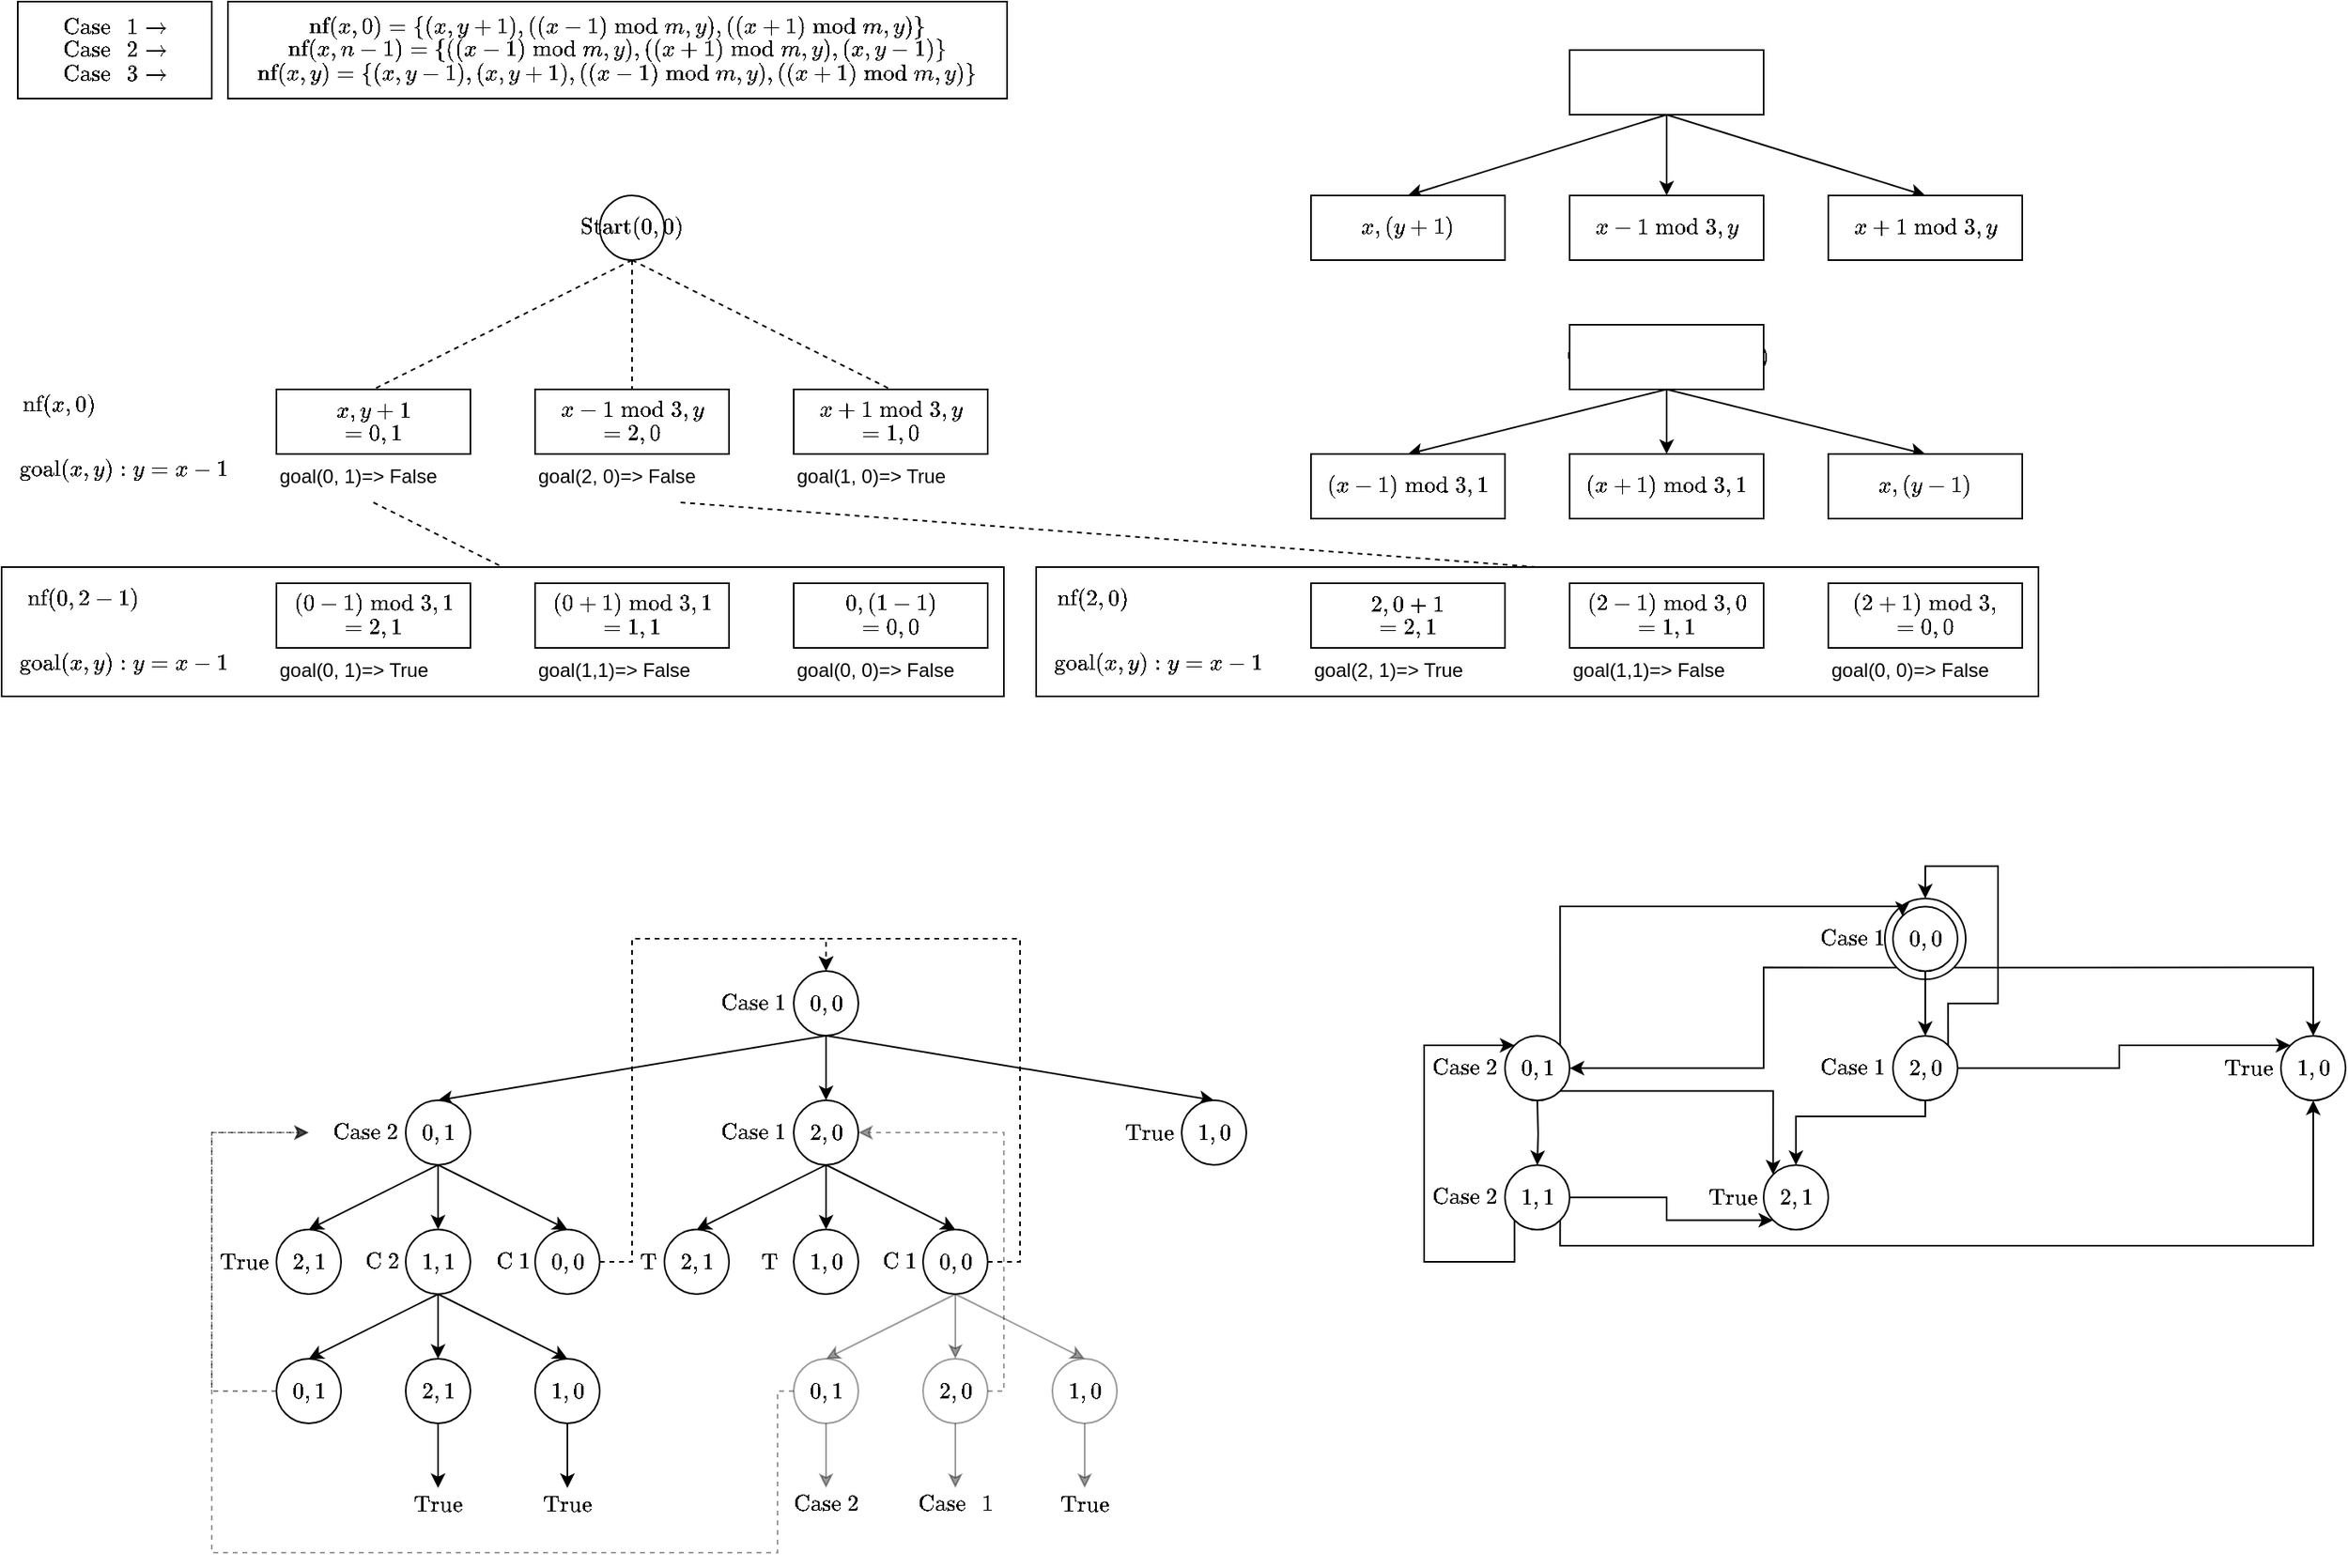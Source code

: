 <mxfile version="12.5.1" type="github"><diagram id="juW5Irxv65KGVfhIOFmc" name="Page-1"><mxGraphModel dx="1422" dy="757" grid="1" gridSize="10" guides="1" tooltips="1" connect="1" arrows="1" fold="1" page="1" pageScale="1" pageWidth="827" pageHeight="1169" math="1" shadow="0"><root><mxCell id="0"/><mxCell id="1" parent="0"/><mxCell id="HKtep2ea5wczlAF2vrhb-152" value="" style="rounded=0;whiteSpace=wrap;html=1;" parent="1" vertex="1"><mxGeometry x="670" y="350" width="620" height="80" as="geometry"/></mxCell><mxCell id="HKtep2ea5wczlAF2vrhb-151" value="" style="rounded=0;whiteSpace=wrap;html=1;" parent="1" vertex="1"><mxGeometry x="30" y="350" width="620" height="80" as="geometry"/></mxCell><mxCell id="a6xsnaoRfgEYJW0Wsd5P-3" style="edgeStyle=orthogonalEdgeStyle;rounded=0;orthogonalLoop=1;jettySize=auto;html=1;exitX=1;exitY=1;exitDx=0;exitDy=0;entryX=0.5;entryY=0;entryDx=0;entryDy=0;" edge="1" parent="1" source="4q0FuRB5-ll7Vcc43Pnx-68" target="4q0FuRB5-ll7Vcc43Pnx-18"><mxGeometry relative="1" as="geometry"/></mxCell><mxCell id="a6xsnaoRfgEYJW0Wsd5P-5" style="edgeStyle=orthogonalEdgeStyle;rounded=0;orthogonalLoop=1;jettySize=auto;html=1;exitX=0;exitY=1;exitDx=0;exitDy=0;entryX=1;entryY=0.5;entryDx=0;entryDy=0;" edge="1" parent="1" source="4q0FuRB5-ll7Vcc43Pnx-68" target="4q0FuRB5-ll7Vcc43Pnx-13"><mxGeometry relative="1" as="geometry"><Array as="points"><mxPoint x="1120" y="598"/><mxPoint x="1120" y="660"/></Array></mxGeometry></mxCell><mxCell id="4q0FuRB5-ll7Vcc43Pnx-68" value="" style="ellipse;whiteSpace=wrap;html=1;aspect=fixed;" parent="1" vertex="1"><mxGeometry x="1195" y="555.14" width="50" height="50" as="geometry"/></mxCell><mxCell id="HKtep2ea5wczlAF2vrhb-148" style="rounded=0;orthogonalLoop=1;jettySize=auto;html=1;exitX=0.5;exitY=1;exitDx=0;exitDy=0;entryX=0.5;entryY=0;entryDx=0;entryDy=0;dashed=1;endArrow=none;endFill=0;" parent="1" source="HKtep2ea5wczlAF2vrhb-2" target="HKtep2ea5wczlAF2vrhb-6" edge="1"><mxGeometry relative="1" as="geometry"/></mxCell><mxCell id="HKtep2ea5wczlAF2vrhb-149" style="rounded=0;orthogonalLoop=1;jettySize=auto;html=1;exitX=0.5;exitY=1;exitDx=0;exitDy=0;entryX=0.5;entryY=0;entryDx=0;entryDy=0;dashed=1;endArrow=none;endFill=0;" parent="1" source="HKtep2ea5wczlAF2vrhb-2" target="HKtep2ea5wczlAF2vrhb-43" edge="1"><mxGeometry relative="1" as="geometry"/></mxCell><mxCell id="HKtep2ea5wczlAF2vrhb-150" style="rounded=0;orthogonalLoop=1;jettySize=auto;html=1;exitX=0.5;exitY=1;exitDx=0;exitDy=0;dashed=1;endArrow=none;endFill=0;" parent="1" source="HKtep2ea5wczlAF2vrhb-2" target="HKtep2ea5wczlAF2vrhb-7" edge="1"><mxGeometry relative="1" as="geometry"/></mxCell><mxCell id="HKtep2ea5wczlAF2vrhb-2" value="`&quot;Start&quot;(0,0)`" style="ellipse;whiteSpace=wrap;html=1;aspect=fixed;" parent="1" vertex="1"><mxGeometry x="400" y="120" width="40" height="40" as="geometry"/></mxCell><mxCell id="HKtep2ea5wczlAF2vrhb-6" value="`x,y+1`&lt;br&gt;`=0,1`" style="rounded=0;whiteSpace=wrap;html=1;" parent="1" vertex="1"><mxGeometry x="200" y="240" width="120" height="40" as="geometry"/></mxCell><mxCell id="HKtep2ea5wczlAF2vrhb-7" value="&lt;span style=&quot;white-space: normal&quot;&gt;`x-1 mod 3,y`&lt;br&gt;&lt;/span&gt;`=2,0`&lt;span style=&quot;white-space: normal&quot;&gt;&lt;br&gt;&lt;/span&gt;" style="rounded=0;whiteSpace=wrap;html=1;" parent="1" vertex="1"><mxGeometry x="360" y="240" width="120" height="40" as="geometry"/></mxCell><mxCell id="HKtep2ea5wczlAF2vrhb-8" value="`(2+1) mod 3,`&lt;br&gt;`=0,0`" style="rounded=0;whiteSpace=wrap;html=1;" parent="1" vertex="1"><mxGeometry x="1160" y="360" width="120" height="40" as="geometry"/></mxCell><mxCell id="HKtep2ea5wczlAF2vrhb-9" value="`&quot;goal&quot;(x,y):y=x-1`" style="text;html=1;align=center;verticalAlign=middle;resizable=0;points=[];autosize=1;" parent="1" vertex="1"><mxGeometry x="50" y="280" width="110" height="20" as="geometry"/></mxCell><mxCell id="HKtep2ea5wczlAF2vrhb-11" value="goal(0, 0)=&amp;gt; False" style="text;html=1;" parent="1" vertex="1"><mxGeometry x="1160" y="400" width="160" height="20" as="geometry"/></mxCell><mxCell id="HKtep2ea5wczlAF2vrhb-154" style="edgeStyle=none;rounded=0;orthogonalLoop=1;jettySize=auto;html=1;exitX=0.5;exitY=1;exitDx=0;exitDy=0;entryX=0.5;entryY=0;entryDx=0;entryDy=0;dashed=1;endArrow=none;endFill=0;" parent="1" source="HKtep2ea5wczlAF2vrhb-12" target="HKtep2ea5wczlAF2vrhb-152" edge="1"><mxGeometry relative="1" as="geometry"/></mxCell><mxCell id="HKtep2ea5wczlAF2vrhb-12" value="goal(2, 0)=&amp;gt; False" style="text;html=1;" parent="1" vertex="1"><mxGeometry x="360" y="280" width="180" height="30" as="geometry"/></mxCell><mxCell id="HKtep2ea5wczlAF2vrhb-153" style="edgeStyle=none;rounded=0;orthogonalLoop=1;jettySize=auto;html=1;exitX=0.5;exitY=1;exitDx=0;exitDy=0;entryX=0.5;entryY=0;entryDx=0;entryDy=0;dashed=1;endArrow=none;endFill=0;" parent="1" source="HKtep2ea5wczlAF2vrhb-13" target="HKtep2ea5wczlAF2vrhb-151" edge="1"><mxGeometry relative="1" as="geometry"/></mxCell><mxCell id="HKtep2ea5wczlAF2vrhb-13" value="goal(0, 1)=&amp;gt; False" style="text;html=1;" parent="1" vertex="1"><mxGeometry x="200" y="280" width="120" height="30" as="geometry"/></mxCell><mxCell id="HKtep2ea5wczlAF2vrhb-14" value="&lt;div&gt;`&quot;nf&quot; (x,0) = {(x, y+1), ((x-1) mod m, y), ((x+1) mod m, y)}`&lt;/div&gt;&lt;div&gt;`&quot;nf&quot; (x,n-1) = {((x-1) mod m, y), ((x+1) mod m, y), (x, y-1)}`&lt;/div&gt;&lt;div&gt;`&quot;nf&quot; (x,y) = {(x, y-1), (x, y+1), ((x-1) mod m, y), ((x+1) mod m, y)}`&lt;/div&gt;" style="rounded=0;whiteSpace=wrap;html=1;" parent="1" vertex="1"><mxGeometry x="170" width="482" height="60" as="geometry"/></mxCell><mxCell id="HKtep2ea5wczlAF2vrhb-15" value="`&quot;nf&quot;(x,0)`" style="text;html=1;align=center;verticalAlign=middle;resizable=0;points=[];autosize=1;" parent="1" vertex="1"><mxGeometry x="30" y="240" width="70" height="20" as="geometry"/></mxCell><mxCell id="HKtep2ea5wczlAF2vrhb-16" value="&lt;div style=&quot;text-align: left&quot;&gt;&lt;/div&gt;" style="text;html=1;align=center;verticalAlign=middle;resizable=0;points=[];autosize=1;" parent="1" vertex="1"><mxGeometry x="70" y="365" width="20" height="10" as="geometry"/></mxCell><mxCell id="HKtep2ea5wczlAF2vrhb-17" value="&lt;div style=&quot;text-align: left&quot;&gt;&lt;/div&gt;&lt;span style=&quot;background-color: rgb(255 , 255 , 255)&quot;&gt;&lt;br&gt;&lt;/span&gt;" style="text;html=1;align=center;verticalAlign=middle;resizable=0;points=[];autosize=1;" parent="1" vertex="1"><mxGeometry x="75" y="370" width="20" height="20" as="geometry"/></mxCell><mxCell id="HKtep2ea5wczlAF2vrhb-19" value="&lt;div style=&quot;white-space: nowrap ; text-align: left&quot;&gt;&lt;/div&gt;&lt;div style=&quot;white-space: nowrap ; text-align: left&quot;&gt;&lt;span style=&quot;background-color: rgb(255 , 255 , 255)&quot;&gt;`&quot;nf&quot;(0,2-1)`&lt;/span&gt;&lt;/div&gt;" style="text;html=1;strokeColor=none;fillColor=none;align=center;verticalAlign=middle;whiteSpace=wrap;rounded=0;" parent="1" vertex="1"><mxGeometry x="40" y="360" width="80" height="20" as="geometry"/></mxCell><mxCell id="HKtep2ea5wczlAF2vrhb-20" value="`(0-1) mod 3, 1`&lt;br&gt;`=2,1`" style="rounded=0;whiteSpace=wrap;html=1;" parent="1" vertex="1"><mxGeometry x="200" y="360" width="120" height="40" as="geometry"/></mxCell><mxCell id="HKtep2ea5wczlAF2vrhb-21" value="`(0+1) mod 3, 1`&lt;br&gt;`=1,1`&lt;span style=&quot;white-space: normal&quot;&gt;&lt;br&gt;&lt;/span&gt;" style="rounded=0;whiteSpace=wrap;html=1;" parent="1" vertex="1"><mxGeometry x="360" y="360" width="120" height="40" as="geometry"/></mxCell><mxCell id="HKtep2ea5wczlAF2vrhb-22" value="`0, (1-1)`&lt;br&gt;`=0,0`" style="rounded=0;whiteSpace=wrap;html=1;" parent="1" vertex="1"><mxGeometry x="520" y="360" width="120" height="40" as="geometry"/></mxCell><mxCell id="HKtep2ea5wczlAF2vrhb-23" value="`&quot;goal&quot;(x,y):y=x-1`" style="text;html=1;align=center;verticalAlign=middle;resizable=0;points=[];autosize=1;" parent="1" vertex="1"><mxGeometry x="50" y="400" width="110" height="20" as="geometry"/></mxCell><mxCell id="HKtep2ea5wczlAF2vrhb-24" value="goal(0, 0)=&amp;gt; False" style="text;html=1;" parent="1" vertex="1"><mxGeometry x="520" y="400" width="160" height="20" as="geometry"/></mxCell><mxCell id="HKtep2ea5wczlAF2vrhb-25" value="goal(1,1)=&amp;gt; False" style="text;html=1;" parent="1" vertex="1"><mxGeometry x="360" y="400" width="180" height="30" as="geometry"/></mxCell><mxCell id="HKtep2ea5wczlAF2vrhb-26" value="goal(0, 1)=&amp;gt; True" style="text;html=1;" parent="1" vertex="1"><mxGeometry x="200" y="400" width="120" height="30" as="geometry"/></mxCell><mxCell id="HKtep2ea5wczlAF2vrhb-31" value="&lt;div style=&quot;text-align: left&quot;&gt;&lt;/div&gt;" style="text;html=1;align=center;verticalAlign=middle;resizable=0;points=[];autosize=1;" parent="1" vertex="1"><mxGeometry x="710" y="365" width="20" height="10" as="geometry"/></mxCell><mxCell id="HKtep2ea5wczlAF2vrhb-32" value="&lt;div style=&quot;text-align: left&quot;&gt;&lt;/div&gt;&lt;span style=&quot;background-color: rgb(255 , 255 , 255)&quot;&gt;&lt;br&gt;&lt;/span&gt;" style="text;html=1;align=center;verticalAlign=middle;resizable=0;points=[];autosize=1;" parent="1" vertex="1"><mxGeometry x="715" y="370" width="20" height="20" as="geometry"/></mxCell><mxCell id="HKtep2ea5wczlAF2vrhb-33" value="&lt;div style=&quot;white-space: nowrap ; text-align: left&quot;&gt;&lt;/div&gt;&lt;div style=&quot;white-space: nowrap ; text-align: left&quot;&gt;&lt;span style=&quot;background-color: rgb(255 , 255 , 255)&quot;&gt;`&quot;nf&quot;(2,0)`&lt;/span&gt;&lt;/div&gt;" style="text;html=1;strokeColor=none;fillColor=none;align=center;verticalAlign=middle;whiteSpace=wrap;rounded=0;" parent="1" vertex="1"><mxGeometry x="680" y="360" width="50" height="20" as="geometry"/></mxCell><mxCell id="HKtep2ea5wczlAF2vrhb-35" value="`(2-1) mod 3, 0`&lt;br&gt;`=1,1`&lt;span style=&quot;white-space: normal&quot;&gt;&lt;br&gt;&lt;/span&gt;" style="rounded=0;whiteSpace=wrap;html=1;" parent="1" vertex="1"><mxGeometry x="1000" y="360" width="120" height="40" as="geometry"/></mxCell><mxCell id="HKtep2ea5wczlAF2vrhb-37" value="`&quot;goal&quot;(x,y):y=x-1`" style="text;html=1;align=center;verticalAlign=middle;resizable=0;points=[];autosize=1;" parent="1" vertex="1"><mxGeometry x="690" y="400" width="110" height="20" as="geometry"/></mxCell><mxCell id="HKtep2ea5wczlAF2vrhb-38" value="goal(1,1)=&amp;gt; False" style="text;html=1;" parent="1" vertex="1"><mxGeometry x="1000" y="400" width="180" height="30" as="geometry"/></mxCell><mxCell id="HKtep2ea5wczlAF2vrhb-39" value="goal(2, 1)=&amp;gt; True" style="text;html=1;" parent="1" vertex="1"><mxGeometry x="840" y="400" width="120" height="30" as="geometry"/></mxCell><mxCell id="HKtep2ea5wczlAF2vrhb-40" value="`2,0+1`&lt;br&gt;`=2,1`" style="rounded=0;whiteSpace=wrap;html=1;" parent="1" vertex="1"><mxGeometry x="840" y="360" width="120" height="40" as="geometry"/></mxCell><mxCell id="HKtep2ea5wczlAF2vrhb-43" value="`x+1 mod 3,y`&lt;br&gt;`=1,0`" style="rounded=0;whiteSpace=wrap;html=1;" parent="1" vertex="1"><mxGeometry x="520" y="240" width="120" height="40" as="geometry"/></mxCell><mxCell id="HKtep2ea5wczlAF2vrhb-44" value="goal(1, 0)=&amp;gt; True" style="text;html=1;" parent="1" vertex="1"><mxGeometry x="520" y="280" width="160" height="20" as="geometry"/></mxCell><mxCell id="HKtep2ea5wczlAF2vrhb-78" style="rounded=0;orthogonalLoop=1;jettySize=auto;html=1;exitX=0.5;exitY=1;exitDx=0;exitDy=0;entryX=0.5;entryY=0;entryDx=0;entryDy=0;" parent="1" source="HKtep2ea5wczlAF2vrhb-63" target="HKtep2ea5wczlAF2vrhb-64" edge="1"><mxGeometry relative="1" as="geometry"/></mxCell><mxCell id="HKtep2ea5wczlAF2vrhb-79" style="edgeStyle=none;rounded=0;orthogonalLoop=1;jettySize=auto;html=1;exitX=0.5;exitY=1;exitDx=0;exitDy=0;entryX=0.5;entryY=0;entryDx=0;entryDy=0;" parent="1" source="HKtep2ea5wczlAF2vrhb-63" target="HKtep2ea5wczlAF2vrhb-66" edge="1"><mxGeometry relative="1" as="geometry"/></mxCell><mxCell id="HKtep2ea5wczlAF2vrhb-80" style="edgeStyle=none;rounded=0;orthogonalLoop=1;jettySize=auto;html=1;exitX=0.5;exitY=1;exitDx=0;exitDy=0;" parent="1" source="HKtep2ea5wczlAF2vrhb-63" target="HKtep2ea5wczlAF2vrhb-65" edge="1"><mxGeometry relative="1" as="geometry"/></mxCell><mxCell id="HKtep2ea5wczlAF2vrhb-63" value="`0,0`" style="ellipse;whiteSpace=wrap;html=1;aspect=fixed;" parent="1" vertex="1"><mxGeometry x="520" y="600" width="40" height="40" as="geometry"/></mxCell><mxCell id="HKtep2ea5wczlAF2vrhb-81" style="edgeStyle=none;rounded=0;orthogonalLoop=1;jettySize=auto;html=1;exitX=0.5;exitY=1;exitDx=0;exitDy=0;entryX=0.5;entryY=0;entryDx=0;entryDy=0;" parent="1" source="HKtep2ea5wczlAF2vrhb-64" target="HKtep2ea5wczlAF2vrhb-68" edge="1"><mxGeometry relative="1" as="geometry"/></mxCell><mxCell id="HKtep2ea5wczlAF2vrhb-82" style="edgeStyle=none;rounded=0;orthogonalLoop=1;jettySize=auto;html=1;exitX=0.5;exitY=1;exitDx=0;exitDy=0;entryX=0.5;entryY=0;entryDx=0;entryDy=0;" parent="1" source="HKtep2ea5wczlAF2vrhb-64" target="HKtep2ea5wczlAF2vrhb-69" edge="1"><mxGeometry relative="1" as="geometry"/></mxCell><mxCell id="HKtep2ea5wczlAF2vrhb-83" style="edgeStyle=none;rounded=0;orthogonalLoop=1;jettySize=auto;html=1;exitX=0.5;exitY=1;exitDx=0;exitDy=0;entryX=0.5;entryY=0;entryDx=0;entryDy=0;" parent="1" source="HKtep2ea5wczlAF2vrhb-64" target="HKtep2ea5wczlAF2vrhb-70" edge="1"><mxGeometry relative="1" as="geometry"/></mxCell><mxCell id="HKtep2ea5wczlAF2vrhb-64" value="`0,1`" style="ellipse;whiteSpace=wrap;html=1;aspect=fixed;" parent="1" vertex="1"><mxGeometry x="280" y="680" width="40" height="40" as="geometry"/></mxCell><mxCell id="HKtep2ea5wczlAF2vrhb-84" style="edgeStyle=none;rounded=0;orthogonalLoop=1;jettySize=auto;html=1;entryX=0.5;entryY=0;entryDx=0;entryDy=0;" parent="1" target="HKtep2ea5wczlAF2vrhb-72" edge="1"><mxGeometry relative="1" as="geometry"><mxPoint x="540" y="720" as="sourcePoint"/></mxGeometry></mxCell><mxCell id="HKtep2ea5wczlAF2vrhb-85" style="edgeStyle=none;rounded=0;orthogonalLoop=1;jettySize=auto;html=1;exitX=0.5;exitY=1;exitDx=0;exitDy=0;entryX=0.5;entryY=0;entryDx=0;entryDy=0;" parent="1" source="HKtep2ea5wczlAF2vrhb-65" target="HKtep2ea5wczlAF2vrhb-73" edge="1"><mxGeometry relative="1" as="geometry"/></mxCell><mxCell id="HKtep2ea5wczlAF2vrhb-86" style="edgeStyle=none;rounded=0;orthogonalLoop=1;jettySize=auto;html=1;exitX=0.5;exitY=1;exitDx=0;exitDy=0;entryX=0.5;entryY=0;entryDx=0;entryDy=0;" parent="1" source="HKtep2ea5wczlAF2vrhb-65" target="HKtep2ea5wczlAF2vrhb-74" edge="1"><mxGeometry relative="1" as="geometry"/></mxCell><mxCell id="HKtep2ea5wczlAF2vrhb-65" value="`2,0`" style="ellipse;whiteSpace=wrap;html=1;aspect=fixed;" parent="1" vertex="1"><mxGeometry x="520" y="680" width="40" height="40" as="geometry"/></mxCell><mxCell id="HKtep2ea5wczlAF2vrhb-66" value="`1,0`" style="ellipse;whiteSpace=wrap;html=1;aspect=fixed;" parent="1" vertex="1"><mxGeometry x="760" y="680" width="40" height="40" as="geometry"/></mxCell><mxCell id="HKtep2ea5wczlAF2vrhb-68" value="`2,1`" style="ellipse;whiteSpace=wrap;html=1;aspect=fixed;" parent="1" vertex="1"><mxGeometry x="200" y="760" width="40" height="40" as="geometry"/></mxCell><mxCell id="HKtep2ea5wczlAF2vrhb-90" style="edgeStyle=none;rounded=0;orthogonalLoop=1;jettySize=auto;html=1;exitX=0.5;exitY=1;exitDx=0;exitDy=0;entryX=0.5;entryY=0;entryDx=0;entryDy=0;" parent="1" source="HKtep2ea5wczlAF2vrhb-69" target="HKtep2ea5wczlAF2vrhb-87" edge="1"><mxGeometry relative="1" as="geometry"/></mxCell><mxCell id="HKtep2ea5wczlAF2vrhb-91" style="edgeStyle=none;rounded=0;orthogonalLoop=1;jettySize=auto;html=1;exitX=0.5;exitY=1;exitDx=0;exitDy=0;" parent="1" source="HKtep2ea5wczlAF2vrhb-69" target="HKtep2ea5wczlAF2vrhb-88" edge="1"><mxGeometry relative="1" as="geometry"/></mxCell><mxCell id="HKtep2ea5wczlAF2vrhb-92" style="edgeStyle=none;rounded=0;orthogonalLoop=1;jettySize=auto;html=1;exitX=0.5;exitY=1;exitDx=0;exitDy=0;entryX=0.5;entryY=0;entryDx=0;entryDy=0;" parent="1" source="HKtep2ea5wczlAF2vrhb-69" target="HKtep2ea5wczlAF2vrhb-89" edge="1"><mxGeometry relative="1" as="geometry"/></mxCell><mxCell id="HKtep2ea5wczlAF2vrhb-69" value="`1,1`" style="ellipse;whiteSpace=wrap;html=1;aspect=fixed;" parent="1" vertex="1"><mxGeometry x="280" y="760" width="40" height="40" as="geometry"/></mxCell><mxCell id="HKtep2ea5wczlAF2vrhb-174" style="edgeStyle=orthogonalEdgeStyle;rounded=0;orthogonalLoop=1;jettySize=auto;html=1;exitX=1;exitY=0.5;exitDx=0;exitDy=0;entryX=0.5;entryY=0;entryDx=0;entryDy=0;endArrow=classic;endFill=1;dashed=1;" parent="1" source="HKtep2ea5wczlAF2vrhb-70" target="HKtep2ea5wczlAF2vrhb-63" edge="1"><mxGeometry relative="1" as="geometry"><Array as="points"><mxPoint x="420" y="780"/><mxPoint x="420" y="580"/><mxPoint x="540" y="580"/></Array></mxGeometry></mxCell><mxCell id="HKtep2ea5wczlAF2vrhb-70" value="`0,0`" style="ellipse;whiteSpace=wrap;html=1;aspect=fixed;" parent="1" vertex="1"><mxGeometry x="360" y="760" width="40" height="40" as="geometry"/></mxCell><mxCell id="HKtep2ea5wczlAF2vrhb-72" value="`2,1`" style="ellipse;whiteSpace=wrap;html=1;aspect=fixed;" parent="1" vertex="1"><mxGeometry x="440" y="760" width="40" height="40" as="geometry"/></mxCell><mxCell id="HKtep2ea5wczlAF2vrhb-73" value="`1,0`" style="ellipse;whiteSpace=wrap;html=1;aspect=fixed;" parent="1" vertex="1"><mxGeometry x="520" y="760" width="40" height="40" as="geometry"/></mxCell><mxCell id="HKtep2ea5wczlAF2vrhb-161" style="edgeStyle=orthogonalEdgeStyle;rounded=0;orthogonalLoop=1;jettySize=auto;html=1;exitX=1;exitY=0.5;exitDx=0;exitDy=0;entryX=0.5;entryY=0;entryDx=0;entryDy=0;dashed=1;endArrow=classic;endFill=1;" parent="1" source="HKtep2ea5wczlAF2vrhb-74" target="HKtep2ea5wczlAF2vrhb-63" edge="1"><mxGeometry relative="1" as="geometry"><Array as="points"><mxPoint x="660" y="780"/><mxPoint x="660" y="580"/><mxPoint x="540" y="580"/></Array></mxGeometry></mxCell><mxCell id="HKtep2ea5wczlAF2vrhb-171" style="rounded=0;orthogonalLoop=1;jettySize=auto;html=1;exitX=0.5;exitY=1;exitDx=0;exitDy=0;entryX=0.5;entryY=0;entryDx=0;entryDy=0;endArrow=classic;endFill=1;opacity=40;" parent="1" source="HKtep2ea5wczlAF2vrhb-74" target="HKtep2ea5wczlAF2vrhb-163" edge="1"><mxGeometry relative="1" as="geometry"/></mxCell><mxCell id="HKtep2ea5wczlAF2vrhb-172" style="rounded=0;orthogonalLoop=1;jettySize=auto;html=1;exitX=0.5;exitY=1;exitDx=0;exitDy=0;entryX=0.5;entryY=0;entryDx=0;entryDy=0;endArrow=classic;endFill=1;opacity=40;" parent="1" source="HKtep2ea5wczlAF2vrhb-74" target="HKtep2ea5wczlAF2vrhb-167" edge="1"><mxGeometry relative="1" as="geometry"/></mxCell><mxCell id="HKtep2ea5wczlAF2vrhb-173" style="rounded=0;orthogonalLoop=1;jettySize=auto;html=1;exitX=0.5;exitY=1;exitDx=0;exitDy=0;entryX=0.5;entryY=0;entryDx=0;entryDy=0;endArrow=classic;endFill=1;opacity=40;" parent="1" source="HKtep2ea5wczlAF2vrhb-74" target="HKtep2ea5wczlAF2vrhb-165" edge="1"><mxGeometry relative="1" as="geometry"/></mxCell><mxCell id="HKtep2ea5wczlAF2vrhb-74" value="`0,0`" style="ellipse;whiteSpace=wrap;html=1;aspect=fixed;" parent="1" vertex="1"><mxGeometry x="600" y="760" width="40" height="40" as="geometry"/></mxCell><mxCell id="HKtep2ea5wczlAF2vrhb-182" style="edgeStyle=orthogonalEdgeStyle;rounded=0;orthogonalLoop=1;jettySize=auto;html=1;exitX=0;exitY=0.5;exitDx=0;exitDy=0;entryX=0;entryY=0.5;entryDx=0;entryDy=0;entryPerimeter=0;dashed=1;endArrow=classic;endFill=1;opacity=50;" parent="1" source="HKtep2ea5wczlAF2vrhb-87" target="HKtep2ea5wczlAF2vrhb-127" edge="1"><mxGeometry relative="1" as="geometry"><Array as="points"><mxPoint x="160" y="860"/><mxPoint x="160" y="700"/></Array></mxGeometry></mxCell><mxCell id="HKtep2ea5wczlAF2vrhb-87" value="`0,1`" style="ellipse;whiteSpace=wrap;html=1;aspect=fixed;" parent="1" vertex="1"><mxGeometry x="200" y="840" width="40" height="40" as="geometry"/></mxCell><mxCell id="HKtep2ea5wczlAF2vrhb-125" style="edgeStyle=none;rounded=0;orthogonalLoop=1;jettySize=auto;html=1;exitX=0.5;exitY=1;exitDx=0;exitDy=0;" parent="1" source="HKtep2ea5wczlAF2vrhb-88" target="HKtep2ea5wczlAF2vrhb-124" edge="1"><mxGeometry relative="1" as="geometry"/></mxCell><mxCell id="HKtep2ea5wczlAF2vrhb-88" value="`2,1`" style="ellipse;whiteSpace=wrap;html=1;aspect=fixed;" parent="1" vertex="1"><mxGeometry x="280" y="840" width="40" height="40" as="geometry"/></mxCell><mxCell id="HKtep2ea5wczlAF2vrhb-145" style="edgeStyle=none;rounded=0;orthogonalLoop=1;jettySize=auto;html=1;exitX=0.5;exitY=1;exitDx=0;exitDy=0;" parent="1" source="HKtep2ea5wczlAF2vrhb-89" target="HKtep2ea5wczlAF2vrhb-144" edge="1"><mxGeometry relative="1" as="geometry"/></mxCell><mxCell id="HKtep2ea5wczlAF2vrhb-89" value="`1,0`" style="ellipse;whiteSpace=wrap;html=1;aspect=fixed;" parent="1" vertex="1"><mxGeometry x="360" y="840" width="40" height="40" as="geometry"/></mxCell><mxCell id="HKtep2ea5wczlAF2vrhb-93" value="`&quot;Case 1: &quot;&quot;nf&quot;(x,0)`" style="text;html=1;align=center;verticalAlign=middle;resizable=0;points=[];autosize=1;" parent="1" vertex="1"><mxGeometry x="1000" y="40" width="120" height="20" as="geometry"/></mxCell><mxCell id="HKtep2ea5wczlAF2vrhb-103" style="edgeStyle=none;rounded=0;orthogonalLoop=1;jettySize=auto;html=1;exitX=0.5;exitY=1;exitDx=0;exitDy=0;entryX=0.5;entryY=0;entryDx=0;entryDy=0;" parent="1" source="HKtep2ea5wczlAF2vrhb-98" target="HKtep2ea5wczlAF2vrhb-100" edge="1"><mxGeometry relative="1" as="geometry"/></mxCell><mxCell id="HKtep2ea5wczlAF2vrhb-104" style="edgeStyle=none;rounded=0;orthogonalLoop=1;jettySize=auto;html=1;exitX=0.5;exitY=1;exitDx=0;exitDy=0;entryX=0.5;entryY=0;entryDx=0;entryDy=0;" parent="1" source="HKtep2ea5wczlAF2vrhb-98" target="HKtep2ea5wczlAF2vrhb-101" edge="1"><mxGeometry relative="1" as="geometry"/></mxCell><mxCell id="HKtep2ea5wczlAF2vrhb-105" style="edgeStyle=none;rounded=0;orthogonalLoop=1;jettySize=auto;html=1;exitX=0.5;exitY=1;exitDx=0;exitDy=0;entryX=0.5;entryY=0;entryDx=0;entryDy=0;" parent="1" source="HKtep2ea5wczlAF2vrhb-98" target="HKtep2ea5wczlAF2vrhb-102" edge="1"><mxGeometry relative="1" as="geometry"/></mxCell><mxCell id="HKtep2ea5wczlAF2vrhb-98" value="" style="rounded=0;whiteSpace=wrap;html=1;" parent="1" vertex="1"><mxGeometry x="1000" y="30" width="120" height="40" as="geometry"/></mxCell><mxCell id="HKtep2ea5wczlAF2vrhb-100" value="`x,(y+1)`" style="rounded=0;whiteSpace=wrap;html=1;" parent="1" vertex="1"><mxGeometry x="840" y="120" width="120" height="40" as="geometry"/></mxCell><mxCell id="HKtep2ea5wczlAF2vrhb-101" value="&lt;span style=&quot;white-space: normal&quot;&gt;`x-1 mod 3,y`&lt;/span&gt;&lt;span style=&quot;white-space: normal&quot;&gt;&lt;br&gt;&lt;/span&gt;" style="rounded=0;whiteSpace=wrap;html=1;" parent="1" vertex="1"><mxGeometry x="1000" y="120" width="120" height="40" as="geometry"/></mxCell><mxCell id="HKtep2ea5wczlAF2vrhb-102" value="`x+1 mod 3,y`" style="rounded=0;whiteSpace=wrap;html=1;" parent="1" vertex="1"><mxGeometry x="1160" y="120" width="120" height="40" as="geometry"/></mxCell><mxCell id="HKtep2ea5wczlAF2vrhb-114" value="`&quot;Case 2: &quot;&quot;nf&quot;(x,n-1)`" style="text;html=1;align=center;verticalAlign=middle;resizable=0;points=[];autosize=1;" parent="1" vertex="1"><mxGeometry x="995" y="210" width="130" height="20" as="geometry"/></mxCell><mxCell id="HKtep2ea5wczlAF2vrhb-119" style="edgeStyle=none;rounded=0;orthogonalLoop=1;jettySize=auto;html=1;exitX=0.5;exitY=1;exitDx=0;exitDy=0;entryX=0.5;entryY=0;entryDx=0;entryDy=0;" parent="1" source="HKtep2ea5wczlAF2vrhb-115" target="HKtep2ea5wczlAF2vrhb-116" edge="1"><mxGeometry relative="1" as="geometry"/></mxCell><mxCell id="HKtep2ea5wczlAF2vrhb-120" style="edgeStyle=none;rounded=0;orthogonalLoop=1;jettySize=auto;html=1;exitX=0.5;exitY=1;exitDx=0;exitDy=0;entryX=0.5;entryY=0;entryDx=0;entryDy=0;" parent="1" source="HKtep2ea5wczlAF2vrhb-115" target="HKtep2ea5wczlAF2vrhb-117" edge="1"><mxGeometry relative="1" as="geometry"/></mxCell><mxCell id="HKtep2ea5wczlAF2vrhb-121" style="edgeStyle=none;rounded=0;orthogonalLoop=1;jettySize=auto;html=1;exitX=0.5;exitY=1;exitDx=0;exitDy=0;entryX=0.5;entryY=0;entryDx=0;entryDy=0;" parent="1" source="HKtep2ea5wczlAF2vrhb-115" target="HKtep2ea5wczlAF2vrhb-118" edge="1"><mxGeometry relative="1" as="geometry"/></mxCell><mxCell id="HKtep2ea5wczlAF2vrhb-115" value="" style="rounded=0;whiteSpace=wrap;html=1;" parent="1" vertex="1"><mxGeometry x="1000" y="200" width="120" height="40" as="geometry"/></mxCell><mxCell id="HKtep2ea5wczlAF2vrhb-116" value="`(x-1) mod 3, 1`" style="rounded=0;whiteSpace=wrap;html=1;" parent="1" vertex="1"><mxGeometry x="840" y="280" width="120" height="40" as="geometry"/></mxCell><mxCell id="HKtep2ea5wczlAF2vrhb-117" value="`(x+1) mod 3, 1`&lt;span style=&quot;white-space: normal&quot;&gt;&lt;br&gt;&lt;/span&gt;" style="rounded=0;whiteSpace=wrap;html=1;" parent="1" vertex="1"><mxGeometry x="1000" y="280" width="120" height="40" as="geometry"/></mxCell><mxCell id="HKtep2ea5wczlAF2vrhb-118" value="`x, (y-1)`" style="rounded=0;whiteSpace=wrap;html=1;" parent="1" vertex="1"><mxGeometry x="1160" y="280" width="120" height="40" as="geometry"/></mxCell><mxCell id="HKtep2ea5wczlAF2vrhb-124" value="`&quot;True&quot;`" style="text;html=1;align=center;verticalAlign=middle;resizable=0;points=[];autosize=1;" parent="1" vertex="1"><mxGeometry x="270" y="920" width="60" height="20" as="geometry"/></mxCell><mxCell id="HKtep2ea5wczlAF2vrhb-128" value="`&quot;True&quot;`" style="text;html=1;align=center;verticalAlign=middle;resizable=0;points=[];autosize=1;" parent="1" vertex="1"><mxGeometry x="710" y="690" width="60" height="20" as="geometry"/></mxCell><mxCell id="HKtep2ea5wczlAF2vrhb-132" value="`&quot;Case 1&quot;`" style="text;html=1;align=center;verticalAlign=middle;resizable=0;points=[];autosize=1;" parent="1" vertex="1"><mxGeometry x="460" y="690" width="70" height="20" as="geometry"/></mxCell><mxCell id="HKtep2ea5wczlAF2vrhb-133" value="`&quot;True&quot;`" style="text;html=1;align=center;verticalAlign=middle;resizable=0;points=[];autosize=1;" parent="1" vertex="1"><mxGeometry x="150" y="770" width="60" height="20" as="geometry"/></mxCell><mxCell id="HKtep2ea5wczlAF2vrhb-135" value="`&quot;C 2&quot;`" style="text;html=1;align=center;verticalAlign=middle;resizable=0;points=[];autosize=1;" parent="1" vertex="1"><mxGeometry x="240" y="770" width="50" height="20" as="geometry"/></mxCell><mxCell id="HKtep2ea5wczlAF2vrhb-138" value="`&quot;C 1&quot;`" style="text;html=1;align=center;verticalAlign=middle;resizable=0;points=[];autosize=1;" parent="1" vertex="1"><mxGeometry x="321" y="770" width="50" height="20" as="geometry"/></mxCell><mxCell id="HKtep2ea5wczlAF2vrhb-140" value="`&quot;T&quot;`" style="text;html=1;align=center;verticalAlign=middle;resizable=0;points=[];autosize=1;" parent="1" vertex="1"><mxGeometry x="410" y="770" width="40" height="20" as="geometry"/></mxCell><mxCell id="HKtep2ea5wczlAF2vrhb-142" value="`&quot;T&quot;`" style="text;html=1;align=center;verticalAlign=middle;resizable=0;points=[];autosize=1;" parent="1" vertex="1"><mxGeometry x="485" y="770" width="40" height="20" as="geometry"/></mxCell><mxCell id="HKtep2ea5wczlAF2vrhb-143" value="`&quot;C 1&quot;`" style="text;html=1;align=center;verticalAlign=middle;resizable=0;points=[];autosize=1;" parent="1" vertex="1"><mxGeometry x="560" y="770" width="50" height="20" as="geometry"/></mxCell><mxCell id="HKtep2ea5wczlAF2vrhb-144" value="`&quot;True&quot;`" style="text;html=1;align=center;verticalAlign=middle;resizable=0;points=[];autosize=1;" parent="1" vertex="1"><mxGeometry x="350" y="920" width="60" height="20" as="geometry"/></mxCell><mxCell id="HKtep2ea5wczlAF2vrhb-158" value="`&quot;Case 1&quot;`" style="text;html=1;align=center;verticalAlign=middle;resizable=0;points=[];autosize=1;" parent="1" vertex="1"><mxGeometry x="460" y="610" width="70" height="20" as="geometry"/></mxCell><mxCell id="HKtep2ea5wczlAF2vrhb-162" style="edgeStyle=none;rounded=0;orthogonalLoop=1;jettySize=auto;html=1;exitX=0.5;exitY=1;exitDx=0;exitDy=0;opacity=40;" parent="1" source="HKtep2ea5wczlAF2vrhb-163" edge="1"><mxGeometry relative="1" as="geometry"><mxPoint x="540" y="920" as="targetPoint"/></mxGeometry></mxCell><mxCell id="4q0FuRB5-ll7Vcc43Pnx-1" style="edgeStyle=orthogonalEdgeStyle;rounded=0;orthogonalLoop=1;jettySize=auto;html=1;exitX=0;exitY=0.5;exitDx=0;exitDy=0;entryX=0;entryY=0.5;entryDx=0;entryDy=0;entryPerimeter=0;dashed=1;opacity=40;" parent="1" source="HKtep2ea5wczlAF2vrhb-163" target="HKtep2ea5wczlAF2vrhb-127" edge="1"><mxGeometry relative="1" as="geometry"><Array as="points"><mxPoint x="510" y="860"/><mxPoint x="510" y="960"/><mxPoint x="160" y="960"/><mxPoint x="160" y="700"/></Array></mxGeometry></mxCell><mxCell id="HKtep2ea5wczlAF2vrhb-163" value="`0,1`" style="ellipse;whiteSpace=wrap;html=1;aspect=fixed;opacity=40;" parent="1" vertex="1"><mxGeometry x="520" y="840" width="40" height="40" as="geometry"/></mxCell><mxCell id="HKtep2ea5wczlAF2vrhb-164" style="edgeStyle=none;rounded=0;orthogonalLoop=1;jettySize=auto;html=1;exitX=0.5;exitY=1;exitDx=0;exitDy=0;opacity=40;" parent="1" source="HKtep2ea5wczlAF2vrhb-165" target="HKtep2ea5wczlAF2vrhb-169" edge="1"><mxGeometry relative="1" as="geometry"/></mxCell><mxCell id="4q0FuRB5-ll7Vcc43Pnx-2" style="edgeStyle=orthogonalEdgeStyle;rounded=0;orthogonalLoop=1;jettySize=auto;html=1;exitX=1;exitY=0.5;exitDx=0;exitDy=0;entryX=1;entryY=0.5;entryDx=0;entryDy=0;dashed=1;opacity=40;" parent="1" source="HKtep2ea5wczlAF2vrhb-165" target="HKtep2ea5wczlAF2vrhb-65" edge="1"><mxGeometry relative="1" as="geometry"><Array as="points"><mxPoint x="650" y="860"/><mxPoint x="650" y="700"/></Array></mxGeometry></mxCell><mxCell id="HKtep2ea5wczlAF2vrhb-165" value="`2,0`" style="ellipse;whiteSpace=wrap;html=1;aspect=fixed;opacity=40;" parent="1" vertex="1"><mxGeometry x="600" y="840" width="40" height="40" as="geometry"/></mxCell><mxCell id="HKtep2ea5wczlAF2vrhb-166" style="edgeStyle=none;rounded=0;orthogonalLoop=1;jettySize=auto;html=1;exitX=0.5;exitY=1;exitDx=0;exitDy=0;opacity=40;" parent="1" source="HKtep2ea5wczlAF2vrhb-167" target="HKtep2ea5wczlAF2vrhb-170" edge="1"><mxGeometry relative="1" as="geometry"/></mxCell><mxCell id="HKtep2ea5wczlAF2vrhb-167" value="`1,0`" style="ellipse;whiteSpace=wrap;html=1;aspect=fixed;opacity=40;" parent="1" vertex="1"><mxGeometry x="680" y="840" width="40" height="40" as="geometry"/></mxCell><mxCell id="HKtep2ea5wczlAF2vrhb-168" value="`&quot;Case 2&quot;`" style="text;html=1;align=center;verticalAlign=middle;resizable=0;points=[];autosize=1;opacity=40;" parent="1" vertex="1"><mxGeometry x="505" y="920" width="70" height="20" as="geometry"/></mxCell><mxCell id="HKtep2ea5wczlAF2vrhb-169" value="`&quot;Case &quot;1`" style="text;html=1;align=center;verticalAlign=middle;resizable=0;points=[];autosize=1;opacity=40;" parent="1" vertex="1"><mxGeometry x="585" y="920" width="70" height="20" as="geometry"/></mxCell><mxCell id="HKtep2ea5wczlAF2vrhb-170" value="`&quot;True&quot;`" style="text;html=1;align=center;verticalAlign=middle;resizable=0;points=[];autosize=1;opacity=40;" parent="1" vertex="1"><mxGeometry x="670" y="920" width="60" height="20" as="geometry"/></mxCell><mxCell id="HKtep2ea5wczlAF2vrhb-175" value="`&quot;Case &quot;1-&amp;gt;`&lt;br&gt;`&quot;Case &quot;2-&amp;gt;`&lt;br&gt;`&quot;Case &quot;3-&amp;gt;`" style="rounded=0;whiteSpace=wrap;html=1;" parent="1" vertex="1"><mxGeometry x="40" width="120" height="60" as="geometry"/></mxCell><mxCell id="HKtep2ea5wczlAF2vrhb-127" value="`&quot;Case 2&quot;`" style="text;html=1;align=center;verticalAlign=middle;resizable=0;points=[];autosize=1;" parent="1" vertex="1"><mxGeometry x="220" y="690" width="70" height="20" as="geometry"/></mxCell><mxCell id="4q0FuRB5-ll7Vcc43Pnx-8" style="edgeStyle=none;rounded=0;orthogonalLoop=1;jettySize=auto;html=1;exitX=0.5;exitY=1;exitDx=0;exitDy=0;" parent="1" source="4q0FuRB5-ll7Vcc43Pnx-9" target="4q0FuRB5-ll7Vcc43Pnx-17" edge="1"><mxGeometry relative="1" as="geometry"/></mxCell><mxCell id="4q0FuRB5-ll7Vcc43Pnx-9" value="`0,0`" style="ellipse;whiteSpace=wrap;html=1;aspect=fixed;" parent="1" vertex="1"><mxGeometry x="1200" y="560.14" width="40" height="40" as="geometry"/></mxCell><mxCell id="4q0FuRB5-ll7Vcc43Pnx-11" style="edgeStyle=orthogonalEdgeStyle;rounded=0;orthogonalLoop=1;jettySize=auto;html=1;entryX=0.5;entryY=0;entryDx=0;entryDy=0;" parent="1" target="4q0FuRB5-ll7Vcc43Pnx-23" edge="1"><mxGeometry relative="1" as="geometry"><mxPoint x="980" y="680" as="sourcePoint"/></mxGeometry></mxCell><mxCell id="a6xsnaoRfgEYJW0Wsd5P-1" style="edgeStyle=orthogonalEdgeStyle;rounded=0;orthogonalLoop=1;jettySize=auto;html=1;exitX=1;exitY=1;exitDx=0;exitDy=0;entryX=0;entryY=0;entryDx=0;entryDy=0;" edge="1" parent="1" source="4q0FuRB5-ll7Vcc43Pnx-13" target="4q0FuRB5-ll7Vcc43Pnx-9"><mxGeometry relative="1" as="geometry"><Array as="points"><mxPoint x="994" y="560"/><mxPoint x="1206" y="560"/></Array></mxGeometry></mxCell><mxCell id="a6xsnaoRfgEYJW0Wsd5P-9" style="edgeStyle=orthogonalEdgeStyle;rounded=0;orthogonalLoop=1;jettySize=auto;html=1;exitX=1;exitY=1;exitDx=0;exitDy=0;entryX=0;entryY=0;entryDx=0;entryDy=0;" edge="1" parent="1" source="4q0FuRB5-ll7Vcc43Pnx-13" target="4q0FuRB5-ll7Vcc43Pnx-26"><mxGeometry relative="1" as="geometry"/></mxCell><mxCell id="4q0FuRB5-ll7Vcc43Pnx-13" value="`0,1`" style="ellipse;whiteSpace=wrap;html=1;aspect=fixed;" parent="1" vertex="1"><mxGeometry x="960" y="640.14" width="40" height="40" as="geometry"/></mxCell><mxCell id="4q0FuRB5-ll7Vcc43Pnx-14" style="edgeStyle=orthogonalEdgeStyle;rounded=0;orthogonalLoop=1;jettySize=auto;html=1;entryX=0.5;entryY=0;entryDx=0;entryDy=0;" parent="1" target="4q0FuRB5-ll7Vcc43Pnx-26" edge="1"><mxGeometry relative="1" as="geometry"><mxPoint x="1220" y="680.14" as="sourcePoint"/><Array as="points"><mxPoint x="1220" y="690"/><mxPoint x="1140" y="690"/></Array></mxGeometry></mxCell><mxCell id="a6xsnaoRfgEYJW0Wsd5P-2" style="edgeStyle=orthogonalEdgeStyle;rounded=0;orthogonalLoop=1;jettySize=auto;html=1;exitX=1;exitY=0;exitDx=0;exitDy=0;entryX=0.5;entryY=0;entryDx=0;entryDy=0;" edge="1" parent="1" source="4q0FuRB5-ll7Vcc43Pnx-17" target="4q0FuRB5-ll7Vcc43Pnx-68"><mxGeometry relative="1" as="geometry"/></mxCell><mxCell id="a6xsnaoRfgEYJW0Wsd5P-4" style="edgeStyle=orthogonalEdgeStyle;rounded=0;orthogonalLoop=1;jettySize=auto;html=1;exitX=1;exitY=0.5;exitDx=0;exitDy=0;entryX=0;entryY=0;entryDx=0;entryDy=0;" edge="1" parent="1" source="4q0FuRB5-ll7Vcc43Pnx-17" target="4q0FuRB5-ll7Vcc43Pnx-18"><mxGeometry relative="1" as="geometry"/></mxCell><mxCell id="4q0FuRB5-ll7Vcc43Pnx-17" value="`2,0`" style="ellipse;whiteSpace=wrap;html=1;aspect=fixed;" parent="1" vertex="1"><mxGeometry x="1200" y="640.14" width="40" height="40" as="geometry"/></mxCell><mxCell id="4q0FuRB5-ll7Vcc43Pnx-18" value="`1,0`" style="ellipse;whiteSpace=wrap;html=1;aspect=fixed;" parent="1" vertex="1"><mxGeometry x="1440" y="640.14" width="40" height="40" as="geometry"/></mxCell><mxCell id="a6xsnaoRfgEYJW0Wsd5P-7" style="edgeStyle=orthogonalEdgeStyle;rounded=0;orthogonalLoop=1;jettySize=auto;html=1;exitX=0;exitY=1;exitDx=0;exitDy=0;entryX=0;entryY=0;entryDx=0;entryDy=0;" edge="1" parent="1" source="4q0FuRB5-ll7Vcc43Pnx-23" target="4q0FuRB5-ll7Vcc43Pnx-13"><mxGeometry relative="1" as="geometry"><Array as="points"><mxPoint x="966" y="780"/><mxPoint x="910" y="780"/><mxPoint x="910" y="646"/></Array></mxGeometry></mxCell><mxCell id="a6xsnaoRfgEYJW0Wsd5P-8" style="edgeStyle=orthogonalEdgeStyle;rounded=0;orthogonalLoop=1;jettySize=auto;html=1;exitX=1;exitY=1;exitDx=0;exitDy=0;entryX=0.5;entryY=1;entryDx=0;entryDy=0;" edge="1" parent="1" source="4q0FuRB5-ll7Vcc43Pnx-23" target="4q0FuRB5-ll7Vcc43Pnx-18"><mxGeometry relative="1" as="geometry"><Array as="points"><mxPoint x="994" y="770"/><mxPoint x="1460" y="770"/></Array></mxGeometry></mxCell><mxCell id="a6xsnaoRfgEYJW0Wsd5P-10" style="edgeStyle=orthogonalEdgeStyle;rounded=0;orthogonalLoop=1;jettySize=auto;html=1;exitX=1;exitY=0.5;exitDx=0;exitDy=0;entryX=0;entryY=1;entryDx=0;entryDy=0;" edge="1" parent="1" source="4q0FuRB5-ll7Vcc43Pnx-23" target="4q0FuRB5-ll7Vcc43Pnx-26"><mxGeometry relative="1" as="geometry"/></mxCell><mxCell id="4q0FuRB5-ll7Vcc43Pnx-23" value="`1,1`" style="ellipse;whiteSpace=wrap;html=1;aspect=fixed;" parent="1" vertex="1"><mxGeometry x="960" y="720.14" width="40" height="40" as="geometry"/></mxCell><mxCell id="4q0FuRB5-ll7Vcc43Pnx-26" value="`2,1`" style="ellipse;whiteSpace=wrap;html=1;aspect=fixed;" parent="1" vertex="1"><mxGeometry x="1120" y="720.14" width="40" height="40" as="geometry"/></mxCell><mxCell id="4q0FuRB5-ll7Vcc43Pnx-40" value="`&quot;True&quot;`" style="text;html=1;align=center;verticalAlign=middle;resizable=0;points=[];autosize=1;" parent="1" vertex="1"><mxGeometry x="1390" y="650.14" width="60" height="20" as="geometry"/></mxCell><mxCell id="4q0FuRB5-ll7Vcc43Pnx-41" value="`&quot;Case 1&quot;`" style="text;html=1;align=center;verticalAlign=middle;resizable=0;points=[];autosize=1;" parent="1" vertex="1"><mxGeometry x="1140" y="650.14" width="70" height="20" as="geometry"/></mxCell><mxCell id="4q0FuRB5-ll7Vcc43Pnx-49" value="`&quot;Case 1&quot;`" style="text;html=1;align=center;verticalAlign=middle;resizable=0;points=[];autosize=1;" parent="1" vertex="1"><mxGeometry x="1140" y="570.14" width="70" height="20" as="geometry"/></mxCell><mxCell id="4q0FuRB5-ll7Vcc43Pnx-61" value="`&quot;Case 2&quot;`" style="text;html=1;align=center;verticalAlign=middle;resizable=0;points=[];autosize=1;" parent="1" vertex="1"><mxGeometry x="900" y="650.14" width="70" height="20" as="geometry"/></mxCell><mxCell id="4q0FuRB5-ll7Vcc43Pnx-65" value="`&quot;True&quot;`" style="text;html=1;align=center;verticalAlign=middle;resizable=0;points=[];autosize=1;" parent="1" vertex="1"><mxGeometry x="1071" y="730.14" width="60" height="20" as="geometry"/></mxCell><mxCell id="a6xsnaoRfgEYJW0Wsd5P-11" value="`&quot;Case 2&quot;`" style="text;html=1;align=center;verticalAlign=middle;resizable=0;points=[];autosize=1;" vertex="1" parent="1"><mxGeometry x="900" y="730.14" width="70" height="20" as="geometry"/></mxCell></root></mxGraphModel></diagram></mxfile>